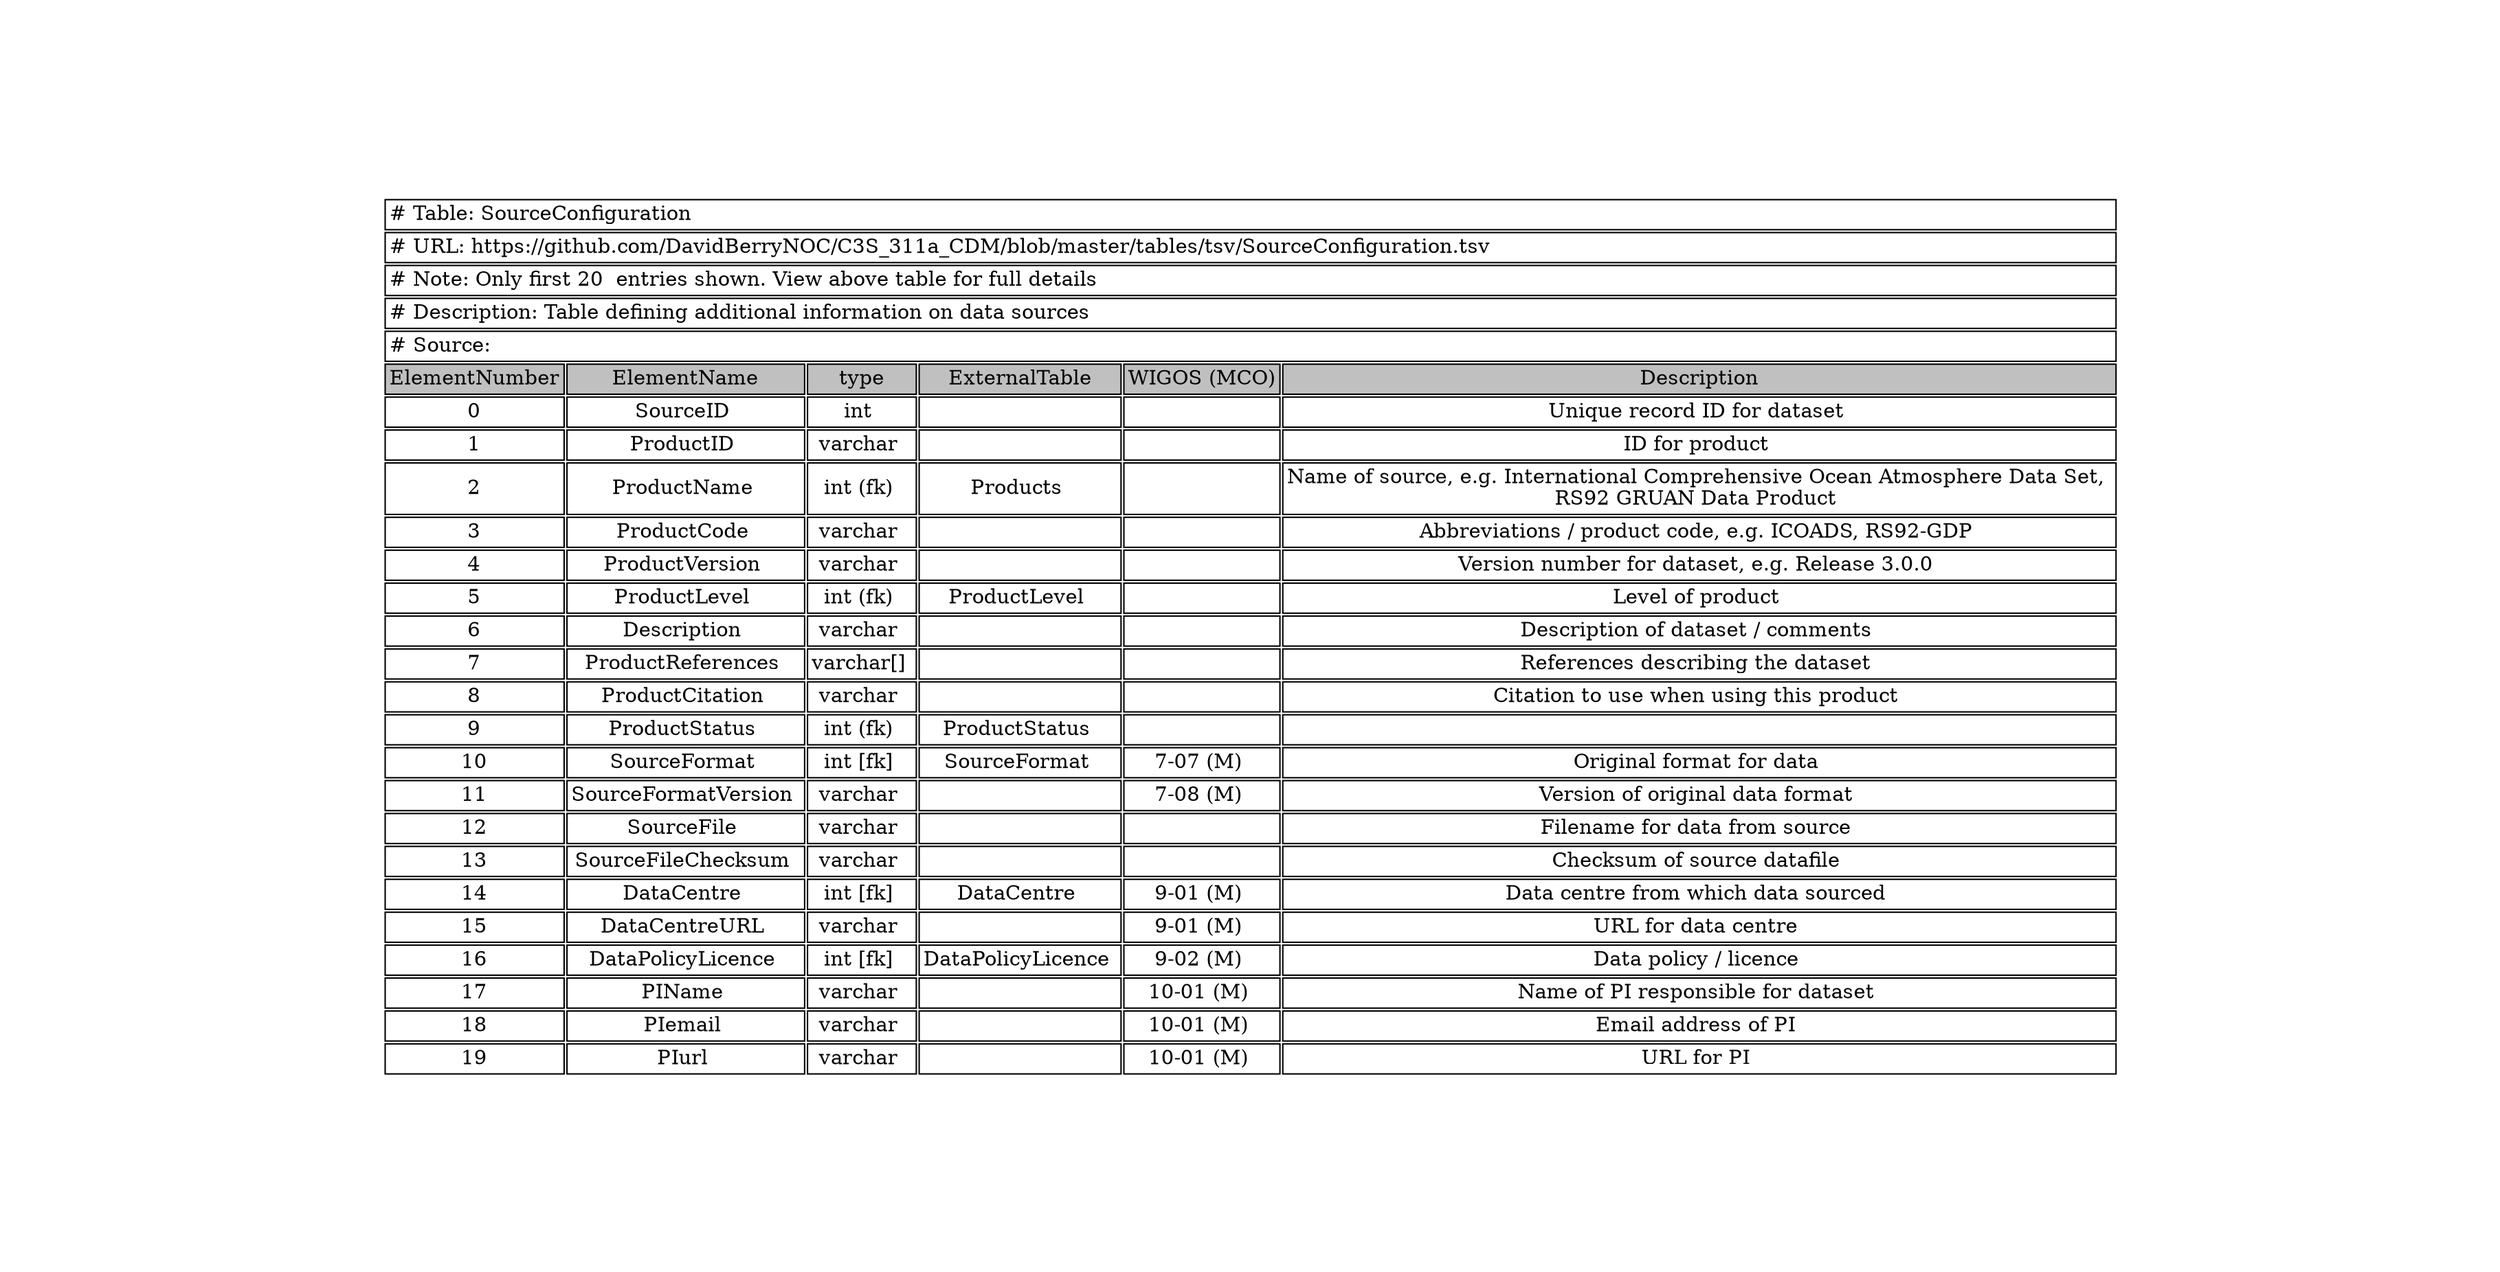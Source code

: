 digraph SourceConfiguration {
node [color=white]
SourceConfiguration [label=<<TABLE BORDER="0" CELLBORDER="1" CELLSPACING="2" COLOR="BLACK">
<TR><TD COLSPAN="6" ALIGN="left"># Table: SourceConfiguration</TD></TR>
<TR><TD COLSPAN="6" ALIGN="left"># URL: https://github.com/DavidBerryNOC/C3S_311a_CDM/blob/master/tables/tsv/SourceConfiguration.tsv</TD></TR>
<TR><TD COLSPAN="6" ALIGN="left"># Note: Only first 20  entries shown. View above table for full details</TD></TR>
<TR><TD ALIGN="left" COLSPAN="6"># Description: Table defining additional information on data sources</TD></TR>
<TR><TD ALIGN="left" COLSPAN="6"># Source:</TD></TR>
<TR><TD BGCOLOR="GRAY">ElementNumber</TD><TD BGCOLOR="GRAY">ElementName</TD><TD BGCOLOR="GRAY">type</TD><TD BGCOLOR="GRAY">ExternalTable</TD><TD BGCOLOR="GRAY">WIGOS (MCO)</TD><TD BGCOLOR="GRAY">Description</TD></TR>
<TR><TD>0</TD><TD>SourceID </TD><TD>int </TD><TD></TD><TD></TD><TD>Unique record ID for dataset </TD></TR>
<TR><TD>1</TD><TD>ProductID </TD><TD>varchar </TD><TD></TD><TD></TD><TD>ID for product </TD></TR>
<TR><TD>2</TD><TD>ProductName </TD><TD>int (fk) </TD><TD>Products </TD><TD></TD><TD>Name of source, e.g. International Comprehensive Ocean Atmosphere Data Set, <BR/>RS92 GRUAN Data Product </TD></TR>
<TR><TD>3</TD><TD>ProductCode </TD><TD>varchar </TD><TD></TD><TD></TD><TD>Abbreviations / product code, e.g. ICOADS, RS92-GDP </TD></TR>
<TR><TD>4</TD><TD>ProductVersion </TD><TD>varchar </TD><TD></TD><TD></TD><TD>Version number for dataset, e.g. Release 3.0.0 </TD></TR>
<TR><TD>5</TD><TD>ProductLevel </TD><TD>int (fk) </TD><TD>ProductLevel </TD><TD></TD><TD>Level of product </TD></TR>
<TR><TD>6</TD><TD>Description </TD><TD>varchar </TD><TD></TD><TD></TD><TD>Description of dataset / comments </TD></TR>
<TR><TD>7</TD><TD>ProductReferences </TD><TD>varchar[] </TD><TD></TD><TD></TD><TD>References describing the dataset </TD></TR>
<TR><TD>8</TD><TD>ProductCitation </TD><TD>varchar </TD><TD></TD><TD></TD><TD>Citation to use when using this product </TD></TR>
<TR><TD>9</TD><TD>ProductStatus </TD><TD>int (fk) </TD><TD>ProductStatus </TD><TD></TD><TD></TD></TR>
<TR><TD>10</TD><TD>SourceFormat </TD><TD>int [fk] </TD><TD>SourceFormat </TD><TD>7-07 (M) </TD><TD>Original format for data </TD></TR>
<TR><TD>11</TD><TD>SourceFormatVersion </TD><TD>varchar </TD><TD></TD><TD>7-08 (M) </TD><TD>Version of original data format </TD></TR>
<TR><TD>12</TD><TD>SourceFile </TD><TD>varchar </TD><TD></TD><TD></TD><TD>Filename for data from source </TD></TR>
<TR><TD>13</TD><TD>SourceFileChecksum </TD><TD>varchar </TD><TD></TD><TD></TD><TD>Checksum of source datafile </TD></TR>
<TR><TD>14</TD><TD>DataCentre </TD><TD>int [fk] </TD><TD>DataCentre </TD><TD>9-01 (M) </TD><TD>Data centre from which data sourced </TD></TR>
<TR><TD>15</TD><TD>DataCentreURL </TD><TD>varchar </TD><TD></TD><TD>9-01 (M) </TD><TD>URL for data centre </TD></TR>
<TR><TD>16</TD><TD>DataPolicyLicence </TD><TD>int [fk] </TD><TD>DataPolicyLicence </TD><TD>9-02 (M) </TD><TD>Data policy / licence </TD></TR>
<TR><TD>17</TD><TD>PIName </TD><TD>varchar </TD><TD></TD><TD>10-01 (M) </TD><TD>Name of PI responsible for dataset </TD></TR>
<TR><TD>18</TD><TD>PIemail </TD><TD>varchar </TD><TD></TD><TD>10-01 (M) </TD><TD>Email address of PI </TD></TR>
<TR><TD>19</TD><TD>PIurl </TD><TD>varchar </TD><TD></TD><TD>10-01 (M) </TD><TD>URL for PI </TD></TR>
</TABLE>>];
}
